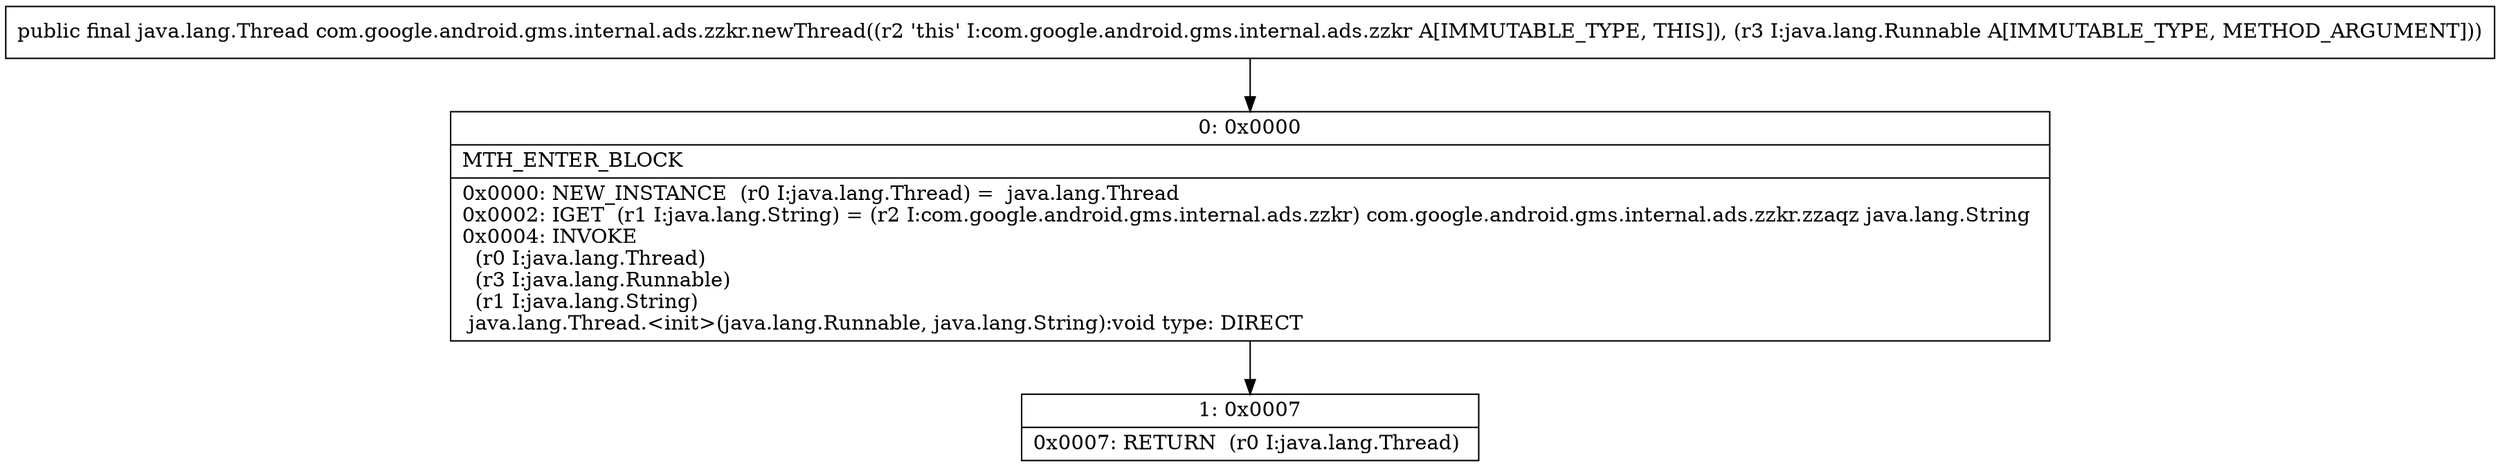 digraph "CFG forcom.google.android.gms.internal.ads.zzkr.newThread(Ljava\/lang\/Runnable;)Ljava\/lang\/Thread;" {
Node_0 [shape=record,label="{0\:\ 0x0000|MTH_ENTER_BLOCK\l|0x0000: NEW_INSTANCE  (r0 I:java.lang.Thread) =  java.lang.Thread \l0x0002: IGET  (r1 I:java.lang.String) = (r2 I:com.google.android.gms.internal.ads.zzkr) com.google.android.gms.internal.ads.zzkr.zzaqz java.lang.String \l0x0004: INVOKE  \l  (r0 I:java.lang.Thread)\l  (r3 I:java.lang.Runnable)\l  (r1 I:java.lang.String)\l java.lang.Thread.\<init\>(java.lang.Runnable, java.lang.String):void type: DIRECT \l}"];
Node_1 [shape=record,label="{1\:\ 0x0007|0x0007: RETURN  (r0 I:java.lang.Thread) \l}"];
MethodNode[shape=record,label="{public final java.lang.Thread com.google.android.gms.internal.ads.zzkr.newThread((r2 'this' I:com.google.android.gms.internal.ads.zzkr A[IMMUTABLE_TYPE, THIS]), (r3 I:java.lang.Runnable A[IMMUTABLE_TYPE, METHOD_ARGUMENT])) }"];
MethodNode -> Node_0;
Node_0 -> Node_1;
}


